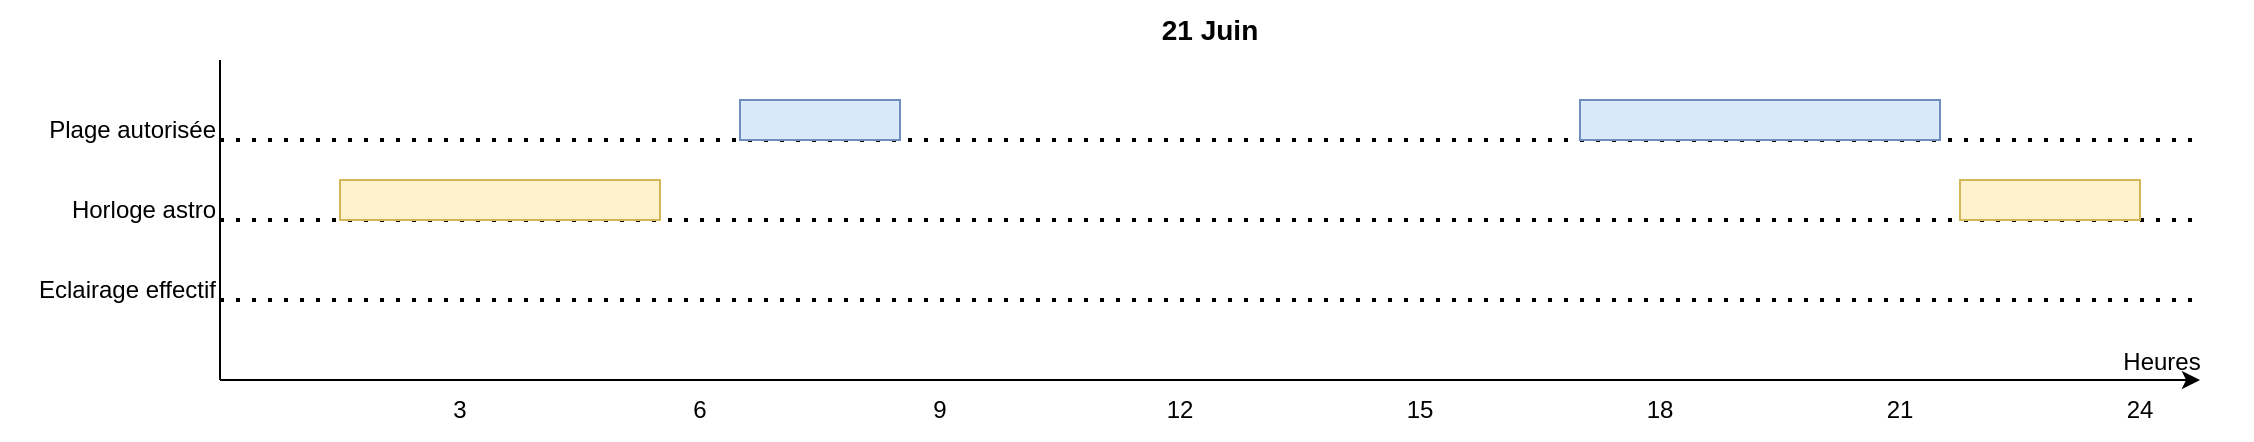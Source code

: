 <mxfile version="25.0.3" pages="4">
  <diagram name="21 jun" id="Yrmjew3v5zaLXQ0DPAPK">
    <mxGraphModel dx="1426" dy="757" grid="1" gridSize="10" guides="1" tooltips="1" connect="1" arrows="1" fold="1" page="1" pageScale="1" pageWidth="1169" pageHeight="827" math="0" shadow="0">
      <root>
        <mxCell id="3xqhF2YdJrPBeyhhvGX_-0" />
        <mxCell id="3xqhF2YdJrPBeyhhvGX_-1" parent="3xqhF2YdJrPBeyhhvGX_-0" />
        <mxCell id="3xqhF2YdJrPBeyhhvGX_-2" value="" style="endArrow=none;html=1;rounded=0;" edge="1" parent="3xqhF2YdJrPBeyhhvGX_-1">
          <mxGeometry width="50" height="50" relative="1" as="geometry">
            <mxPoint x="120" y="280" as="sourcePoint" />
            <mxPoint x="120" y="120" as="targetPoint" />
          </mxGeometry>
        </mxCell>
        <mxCell id="3xqhF2YdJrPBeyhhvGX_-3" value="" style="endArrow=classic;html=1;rounded=0;endFill=1;" edge="1" parent="3xqhF2YdJrPBeyhhvGX_-1">
          <mxGeometry width="50" height="50" relative="1" as="geometry">
            <mxPoint x="120" y="280" as="sourcePoint" />
            <mxPoint x="1110" y="280" as="targetPoint" />
          </mxGeometry>
        </mxCell>
        <mxCell id="3xqhF2YdJrPBeyhhvGX_-4" value="3" style="text;html=1;align=center;verticalAlign=middle;whiteSpace=wrap;rounded=0;" vertex="1" parent="3xqhF2YdJrPBeyhhvGX_-1">
          <mxGeometry x="230" y="280" width="20" height="30" as="geometry" />
        </mxCell>
        <mxCell id="3xqhF2YdJrPBeyhhvGX_-5" value="6" style="text;html=1;align=center;verticalAlign=middle;whiteSpace=wrap;rounded=0;" vertex="1" parent="3xqhF2YdJrPBeyhhvGX_-1">
          <mxGeometry x="350" y="280" width="20" height="30" as="geometry" />
        </mxCell>
        <mxCell id="3xqhF2YdJrPBeyhhvGX_-6" value="9" style="text;html=1;align=center;verticalAlign=middle;whiteSpace=wrap;rounded=0;" vertex="1" parent="3xqhF2YdJrPBeyhhvGX_-1">
          <mxGeometry x="470" y="280" width="20" height="30" as="geometry" />
        </mxCell>
        <mxCell id="3xqhF2YdJrPBeyhhvGX_-7" value="12" style="text;html=1;align=center;verticalAlign=middle;whiteSpace=wrap;rounded=0;" vertex="1" parent="3xqhF2YdJrPBeyhhvGX_-1">
          <mxGeometry x="590" y="280" width="20" height="30" as="geometry" />
        </mxCell>
        <mxCell id="3xqhF2YdJrPBeyhhvGX_-8" value="15" style="text;html=1;align=center;verticalAlign=middle;whiteSpace=wrap;rounded=0;" vertex="1" parent="3xqhF2YdJrPBeyhhvGX_-1">
          <mxGeometry x="710" y="280" width="20" height="30" as="geometry" />
        </mxCell>
        <mxCell id="3xqhF2YdJrPBeyhhvGX_-9" value="18" style="text;html=1;align=center;verticalAlign=middle;whiteSpace=wrap;rounded=0;" vertex="1" parent="3xqhF2YdJrPBeyhhvGX_-1">
          <mxGeometry x="830" y="280" width="20" height="30" as="geometry" />
        </mxCell>
        <mxCell id="3xqhF2YdJrPBeyhhvGX_-10" value="21" style="text;html=1;align=center;verticalAlign=middle;whiteSpace=wrap;rounded=0;" vertex="1" parent="3xqhF2YdJrPBeyhhvGX_-1">
          <mxGeometry x="950" y="280" width="20" height="30" as="geometry" />
        </mxCell>
        <mxCell id="3xqhF2YdJrPBeyhhvGX_-11" value="24" style="text;html=1;align=center;verticalAlign=middle;whiteSpace=wrap;rounded=0;" vertex="1" parent="3xqhF2YdJrPBeyhhvGX_-1">
          <mxGeometry x="1070" y="280" width="20" height="30" as="geometry" />
        </mxCell>
        <mxCell id="3xqhF2YdJrPBeyhhvGX_-12" value="" style="endArrow=none;dashed=1;html=1;dashPattern=1 3;strokeWidth=2;rounded=0;" edge="1" parent="3xqhF2YdJrPBeyhhvGX_-1">
          <mxGeometry width="50" height="50" relative="1" as="geometry">
            <mxPoint x="120" y="160" as="sourcePoint" />
            <mxPoint x="1110" y="160" as="targetPoint" />
          </mxGeometry>
        </mxCell>
        <mxCell id="3xqhF2YdJrPBeyhhvGX_-13" value="" style="endArrow=none;dashed=1;html=1;dashPattern=1 3;strokeWidth=2;rounded=0;" edge="1" parent="3xqhF2YdJrPBeyhhvGX_-1">
          <mxGeometry width="50" height="50" relative="1" as="geometry">
            <mxPoint x="120" y="200" as="sourcePoint" />
            <mxPoint x="1110" y="200" as="targetPoint" />
          </mxGeometry>
        </mxCell>
        <mxCell id="3xqhF2YdJrPBeyhhvGX_-14" value="" style="endArrow=none;dashed=1;html=1;dashPattern=1 3;strokeWidth=2;rounded=0;" edge="1" parent="3xqhF2YdJrPBeyhhvGX_-1">
          <mxGeometry width="50" height="50" relative="1" as="geometry">
            <mxPoint x="120" y="240" as="sourcePoint" />
            <mxPoint x="1110" y="240" as="targetPoint" />
          </mxGeometry>
        </mxCell>
        <mxCell id="3xqhF2YdJrPBeyhhvGX_-15" value="" style="rounded=0;whiteSpace=wrap;html=1;fillColor=#dae8fc;strokeColor=#6c8ebf;" vertex="1" parent="3xqhF2YdJrPBeyhhvGX_-1">
          <mxGeometry x="380" y="140" width="80" height="20" as="geometry" />
        </mxCell>
        <mxCell id="3xqhF2YdJrPBeyhhvGX_-16" value="" style="rounded=0;whiteSpace=wrap;html=1;fillColor=#dae8fc;strokeColor=#6c8ebf;" vertex="1" parent="3xqhF2YdJrPBeyhhvGX_-1">
          <mxGeometry x="800" y="140" width="180" height="20" as="geometry" />
        </mxCell>
        <mxCell id="3xqhF2YdJrPBeyhhvGX_-17" value="" style="rounded=0;whiteSpace=wrap;html=1;fillColor=#fff2cc;strokeColor=#d6b656;" vertex="1" parent="3xqhF2YdJrPBeyhhvGX_-1">
          <mxGeometry x="180" y="180" width="160" height="20" as="geometry" />
        </mxCell>
        <mxCell id="3xqhF2YdJrPBeyhhvGX_-18" value="" style="rounded=0;whiteSpace=wrap;html=1;fillColor=#fff2cc;strokeColor=#d6b656;" vertex="1" parent="3xqhF2YdJrPBeyhhvGX_-1">
          <mxGeometry x="990" y="180" width="90" height="20" as="geometry" />
        </mxCell>
        <mxCell id="3xqhF2YdJrPBeyhhvGX_-21" value="Plage autorisée" style="text;html=1;align=right;verticalAlign=middle;whiteSpace=wrap;rounded=0;" vertex="1" parent="3xqhF2YdJrPBeyhhvGX_-1">
          <mxGeometry x="30" y="140" width="90" height="30" as="geometry" />
        </mxCell>
        <mxCell id="3xqhF2YdJrPBeyhhvGX_-22" value="Heures" style="text;html=1;align=center;verticalAlign=middle;whiteSpace=wrap;rounded=0;" vertex="1" parent="3xqhF2YdJrPBeyhhvGX_-1">
          <mxGeometry x="1046" y="256" width="90" height="30" as="geometry" />
        </mxCell>
        <mxCell id="3xqhF2YdJrPBeyhhvGX_-23" value="Horloge astro" style="text;html=1;align=right;verticalAlign=middle;whiteSpace=wrap;rounded=0;" vertex="1" parent="3xqhF2YdJrPBeyhhvGX_-1">
          <mxGeometry x="30" y="180" width="90" height="30" as="geometry" />
        </mxCell>
        <mxCell id="3xqhF2YdJrPBeyhhvGX_-24" value="Eclairage effectif" style="text;html=1;align=right;verticalAlign=middle;whiteSpace=wrap;rounded=0;" vertex="1" parent="3xqhF2YdJrPBeyhhvGX_-1">
          <mxGeometry x="10" y="220" width="110" height="30" as="geometry" />
        </mxCell>
        <mxCell id="3xqhF2YdJrPBeyhhvGX_-29" value="21 Juin" style="text;html=1;align=center;verticalAlign=middle;whiteSpace=wrap;rounded=0;fontStyle=1;fontSize=14;" vertex="1" parent="3xqhF2YdJrPBeyhhvGX_-1">
          <mxGeometry x="120" y="90" width="990" height="30" as="geometry" />
        </mxCell>
      </root>
    </mxGraphModel>
  </diagram>
  <diagram name="21-sept" id="1e-KpW_djO2zxqXXAAbK">
    <mxGraphModel dx="1426" dy="757" grid="1" gridSize="10" guides="1" tooltips="1" connect="1" arrows="1" fold="1" page="1" pageScale="1" pageWidth="1169" pageHeight="827" math="0" shadow="0">
      <root>
        <mxCell id="TMDHw2rMWQjGt9Khwdie-0" />
        <mxCell id="TMDHw2rMWQjGt9Khwdie-1" parent="TMDHw2rMWQjGt9Khwdie-0" />
        <mxCell id="TMDHw2rMWQjGt9Khwdie-2" value="" style="endArrow=none;html=1;rounded=0;" edge="1" parent="TMDHw2rMWQjGt9Khwdie-1">
          <mxGeometry width="50" height="50" relative="1" as="geometry">
            <mxPoint x="120" y="280" as="sourcePoint" />
            <mxPoint x="120" y="120" as="targetPoint" />
          </mxGeometry>
        </mxCell>
        <mxCell id="TMDHw2rMWQjGt9Khwdie-3" value="" style="endArrow=classic;html=1;rounded=0;endFill=1;" edge="1" parent="TMDHw2rMWQjGt9Khwdie-1">
          <mxGeometry width="50" height="50" relative="1" as="geometry">
            <mxPoint x="120" y="280" as="sourcePoint" />
            <mxPoint x="1110" y="280" as="targetPoint" />
          </mxGeometry>
        </mxCell>
        <mxCell id="TMDHw2rMWQjGt9Khwdie-4" value="3" style="text;html=1;align=center;verticalAlign=middle;whiteSpace=wrap;rounded=0;" vertex="1" parent="TMDHw2rMWQjGt9Khwdie-1">
          <mxGeometry x="230" y="280" width="20" height="30" as="geometry" />
        </mxCell>
        <mxCell id="TMDHw2rMWQjGt9Khwdie-5" value="6" style="text;html=1;align=center;verticalAlign=middle;whiteSpace=wrap;rounded=0;" vertex="1" parent="TMDHw2rMWQjGt9Khwdie-1">
          <mxGeometry x="350" y="280" width="20" height="30" as="geometry" />
        </mxCell>
        <mxCell id="TMDHw2rMWQjGt9Khwdie-6" value="9" style="text;html=1;align=center;verticalAlign=middle;whiteSpace=wrap;rounded=0;" vertex="1" parent="TMDHw2rMWQjGt9Khwdie-1">
          <mxGeometry x="470" y="280" width="20" height="30" as="geometry" />
        </mxCell>
        <mxCell id="TMDHw2rMWQjGt9Khwdie-7" value="12" style="text;html=1;align=center;verticalAlign=middle;whiteSpace=wrap;rounded=0;" vertex="1" parent="TMDHw2rMWQjGt9Khwdie-1">
          <mxGeometry x="590" y="280" width="20" height="30" as="geometry" />
        </mxCell>
        <mxCell id="TMDHw2rMWQjGt9Khwdie-8" value="15" style="text;html=1;align=center;verticalAlign=middle;whiteSpace=wrap;rounded=0;" vertex="1" parent="TMDHw2rMWQjGt9Khwdie-1">
          <mxGeometry x="710" y="280" width="20" height="30" as="geometry" />
        </mxCell>
        <mxCell id="TMDHw2rMWQjGt9Khwdie-9" value="18" style="text;html=1;align=center;verticalAlign=middle;whiteSpace=wrap;rounded=0;" vertex="1" parent="TMDHw2rMWQjGt9Khwdie-1">
          <mxGeometry x="830" y="280" width="20" height="30" as="geometry" />
        </mxCell>
        <mxCell id="TMDHw2rMWQjGt9Khwdie-10" value="21" style="text;html=1;align=center;verticalAlign=middle;whiteSpace=wrap;rounded=0;" vertex="1" parent="TMDHw2rMWQjGt9Khwdie-1">
          <mxGeometry x="950" y="280" width="20" height="30" as="geometry" />
        </mxCell>
        <mxCell id="TMDHw2rMWQjGt9Khwdie-11" value="24" style="text;html=1;align=center;verticalAlign=middle;whiteSpace=wrap;rounded=0;" vertex="1" parent="TMDHw2rMWQjGt9Khwdie-1">
          <mxGeometry x="1070" y="280" width="20" height="30" as="geometry" />
        </mxCell>
        <mxCell id="TMDHw2rMWQjGt9Khwdie-12" value="" style="endArrow=none;dashed=1;html=1;dashPattern=1 3;strokeWidth=2;rounded=0;" edge="1" parent="TMDHw2rMWQjGt9Khwdie-1">
          <mxGeometry width="50" height="50" relative="1" as="geometry">
            <mxPoint x="120" y="160" as="sourcePoint" />
            <mxPoint x="1110" y="160" as="targetPoint" />
          </mxGeometry>
        </mxCell>
        <mxCell id="TMDHw2rMWQjGt9Khwdie-13" value="" style="endArrow=none;dashed=1;html=1;dashPattern=1 3;strokeWidth=2;rounded=0;" edge="1" parent="TMDHw2rMWQjGt9Khwdie-1">
          <mxGeometry width="50" height="50" relative="1" as="geometry">
            <mxPoint x="120" y="200" as="sourcePoint" />
            <mxPoint x="1110" y="200" as="targetPoint" />
          </mxGeometry>
        </mxCell>
        <mxCell id="TMDHw2rMWQjGt9Khwdie-14" value="" style="endArrow=none;dashed=1;html=1;dashPattern=1 3;strokeWidth=2;rounded=0;" edge="1" parent="TMDHw2rMWQjGt9Khwdie-1">
          <mxGeometry width="50" height="50" relative="1" as="geometry">
            <mxPoint x="120" y="240" as="sourcePoint" />
            <mxPoint x="1110" y="240" as="targetPoint" />
          </mxGeometry>
        </mxCell>
        <mxCell id="TMDHw2rMWQjGt9Khwdie-15" value="" style="rounded=0;whiteSpace=wrap;html=1;fillColor=#dae8fc;strokeColor=#6c8ebf;" vertex="1" parent="TMDHw2rMWQjGt9Khwdie-1">
          <mxGeometry x="380" y="140" width="80" height="20" as="geometry" />
        </mxCell>
        <mxCell id="TMDHw2rMWQjGt9Khwdie-16" value="" style="rounded=0;whiteSpace=wrap;html=1;fillColor=#dae8fc;strokeColor=#6c8ebf;" vertex="1" parent="TMDHw2rMWQjGt9Khwdie-1">
          <mxGeometry x="800" y="140" width="180" height="20" as="geometry" />
        </mxCell>
        <mxCell id="TMDHw2rMWQjGt9Khwdie-17" value="" style="rounded=0;whiteSpace=wrap;html=1;fillColor=#fff2cc;strokeColor=#d6b656;" vertex="1" parent="TMDHw2rMWQjGt9Khwdie-1">
          <mxGeometry x="250" y="180" width="160" height="20" as="geometry" />
        </mxCell>
        <mxCell id="TMDHw2rMWQjGt9Khwdie-18" value="" style="rounded=0;whiteSpace=wrap;html=1;fillColor=#fff2cc;strokeColor=#d6b656;" vertex="1" parent="TMDHw2rMWQjGt9Khwdie-1">
          <mxGeometry x="910" y="180" width="170" height="20" as="geometry" />
        </mxCell>
        <mxCell id="TMDHw2rMWQjGt9Khwdie-19" value="" style="rounded=0;whiteSpace=wrap;html=1;fillColor=#d5e8d4;strokeColor=#82b366;" vertex="1" parent="TMDHw2rMWQjGt9Khwdie-1">
          <mxGeometry x="380" y="220" width="30" height="20" as="geometry" />
        </mxCell>
        <mxCell id="TMDHw2rMWQjGt9Khwdie-20" value="" style="rounded=0;whiteSpace=wrap;html=1;fillColor=#d5e8d4;strokeColor=#82b366;" vertex="1" parent="TMDHw2rMWQjGt9Khwdie-1">
          <mxGeometry x="910" y="220" width="70" height="20" as="geometry" />
        </mxCell>
        <mxCell id="TMDHw2rMWQjGt9Khwdie-21" value="Plage autorisée" style="text;html=1;align=right;verticalAlign=middle;whiteSpace=wrap;rounded=0;" vertex="1" parent="TMDHw2rMWQjGt9Khwdie-1">
          <mxGeometry x="30" y="140" width="90" height="30" as="geometry" />
        </mxCell>
        <mxCell id="TMDHw2rMWQjGt9Khwdie-22" value="Heures" style="text;html=1;align=center;verticalAlign=middle;whiteSpace=wrap;rounded=0;" vertex="1" parent="TMDHw2rMWQjGt9Khwdie-1">
          <mxGeometry x="1046" y="256" width="90" height="30" as="geometry" />
        </mxCell>
        <mxCell id="TMDHw2rMWQjGt9Khwdie-23" value="Horloge astro" style="text;html=1;align=right;verticalAlign=middle;whiteSpace=wrap;rounded=0;" vertex="1" parent="TMDHw2rMWQjGt9Khwdie-1">
          <mxGeometry x="30" y="180" width="90" height="30" as="geometry" />
        </mxCell>
        <mxCell id="TMDHw2rMWQjGt9Khwdie-24" value="Eclairage effectif" style="text;html=1;align=right;verticalAlign=middle;whiteSpace=wrap;rounded=0;" vertex="1" parent="TMDHw2rMWQjGt9Khwdie-1">
          <mxGeometry x="10" y="220" width="110" height="30" as="geometry" />
        </mxCell>
        <mxCell id="TMDHw2rMWQjGt9Khwdie-25" value="" style="endArrow=none;dashed=1;html=1;dashPattern=1 3;strokeWidth=2;rounded=0;" edge="1" parent="TMDHw2rMWQjGt9Khwdie-1">
          <mxGeometry width="50" height="50" relative="1" as="geometry">
            <mxPoint x="380" y="240" as="sourcePoint" />
            <mxPoint x="380" y="160" as="targetPoint" />
          </mxGeometry>
        </mxCell>
        <mxCell id="TMDHw2rMWQjGt9Khwdie-26" value="" style="endArrow=none;dashed=1;html=1;dashPattern=1 3;strokeWidth=2;rounded=0;" edge="1" parent="TMDHw2rMWQjGt9Khwdie-1">
          <mxGeometry width="50" height="50" relative="1" as="geometry">
            <mxPoint x="410" y="240" as="sourcePoint" />
            <mxPoint x="410" y="160" as="targetPoint" />
          </mxGeometry>
        </mxCell>
        <mxCell id="TMDHw2rMWQjGt9Khwdie-27" value="" style="endArrow=none;dashed=1;html=1;dashPattern=1 3;strokeWidth=2;rounded=0;" edge="1" parent="TMDHw2rMWQjGt9Khwdie-1">
          <mxGeometry width="50" height="50" relative="1" as="geometry">
            <mxPoint x="909" y="238.5" as="sourcePoint" />
            <mxPoint x="910" y="160" as="targetPoint" />
          </mxGeometry>
        </mxCell>
        <mxCell id="TMDHw2rMWQjGt9Khwdie-28" value="" style="endArrow=none;dashed=1;html=1;dashPattern=1 3;strokeWidth=2;rounded=0;" edge="1" parent="TMDHw2rMWQjGt9Khwdie-1">
          <mxGeometry width="50" height="50" relative="1" as="geometry">
            <mxPoint x="979" y="238.5" as="sourcePoint" />
            <mxPoint x="980" y="160" as="targetPoint" />
          </mxGeometry>
        </mxCell>
        <mxCell id="TMDHw2rMWQjGt9Khwdie-29" value="21 Septembre" style="text;html=1;align=center;verticalAlign=middle;whiteSpace=wrap;rounded=0;fontStyle=1;fontSize=14;" vertex="1" parent="TMDHw2rMWQjGt9Khwdie-1">
          <mxGeometry x="120" y="90" width="990" height="30" as="geometry" />
        </mxCell>
      </root>
    </mxGraphModel>
  </diagram>
  <diagram name="21-dec" id="1A5gc6bmoNTetZlwNplA">
    <mxGraphModel dx="1426" dy="757" grid="1" gridSize="10" guides="1" tooltips="1" connect="1" arrows="1" fold="1" page="1" pageScale="1" pageWidth="1169" pageHeight="827" math="0" shadow="0">
      <root>
        <mxCell id="0" />
        <mxCell id="1" parent="0" />
        <mxCell id="yHEGoj0oW-484SzzkgxT-1" value="" style="endArrow=none;html=1;rounded=0;" edge="1" parent="1">
          <mxGeometry width="50" height="50" relative="1" as="geometry">
            <mxPoint x="120" y="280" as="sourcePoint" />
            <mxPoint x="120" y="120" as="targetPoint" />
          </mxGeometry>
        </mxCell>
        <mxCell id="yHEGoj0oW-484SzzkgxT-2" value="" style="endArrow=classic;html=1;rounded=0;endFill=1;" edge="1" parent="1">
          <mxGeometry width="50" height="50" relative="1" as="geometry">
            <mxPoint x="120" y="280" as="sourcePoint" />
            <mxPoint x="1110" y="280" as="targetPoint" />
          </mxGeometry>
        </mxCell>
        <mxCell id="yHEGoj0oW-484SzzkgxT-3" value="3" style="text;html=1;align=center;verticalAlign=middle;whiteSpace=wrap;rounded=0;" vertex="1" parent="1">
          <mxGeometry x="230" y="280" width="20" height="30" as="geometry" />
        </mxCell>
        <mxCell id="yHEGoj0oW-484SzzkgxT-4" value="6" style="text;html=1;align=center;verticalAlign=middle;whiteSpace=wrap;rounded=0;" vertex="1" parent="1">
          <mxGeometry x="350" y="280" width="20" height="30" as="geometry" />
        </mxCell>
        <mxCell id="yHEGoj0oW-484SzzkgxT-5" value="9" style="text;html=1;align=center;verticalAlign=middle;whiteSpace=wrap;rounded=0;" vertex="1" parent="1">
          <mxGeometry x="470" y="280" width="20" height="30" as="geometry" />
        </mxCell>
        <mxCell id="yHEGoj0oW-484SzzkgxT-6" value="12" style="text;html=1;align=center;verticalAlign=middle;whiteSpace=wrap;rounded=0;" vertex="1" parent="1">
          <mxGeometry x="590" y="280" width="20" height="30" as="geometry" />
        </mxCell>
        <mxCell id="yHEGoj0oW-484SzzkgxT-7" value="15" style="text;html=1;align=center;verticalAlign=middle;whiteSpace=wrap;rounded=0;" vertex="1" parent="1">
          <mxGeometry x="710" y="280" width="20" height="30" as="geometry" />
        </mxCell>
        <mxCell id="yHEGoj0oW-484SzzkgxT-8" value="18" style="text;html=1;align=center;verticalAlign=middle;whiteSpace=wrap;rounded=0;" vertex="1" parent="1">
          <mxGeometry x="830" y="280" width="20" height="30" as="geometry" />
        </mxCell>
        <mxCell id="yHEGoj0oW-484SzzkgxT-9" value="21" style="text;html=1;align=center;verticalAlign=middle;whiteSpace=wrap;rounded=0;" vertex="1" parent="1">
          <mxGeometry x="950" y="280" width="20" height="30" as="geometry" />
        </mxCell>
        <mxCell id="yHEGoj0oW-484SzzkgxT-10" value="24" style="text;html=1;align=center;verticalAlign=middle;whiteSpace=wrap;rounded=0;" vertex="1" parent="1">
          <mxGeometry x="1070" y="280" width="20" height="30" as="geometry" />
        </mxCell>
        <mxCell id="yHEGoj0oW-484SzzkgxT-11" value="" style="endArrow=none;dashed=1;html=1;dashPattern=1 3;strokeWidth=2;rounded=0;" edge="1" parent="1">
          <mxGeometry width="50" height="50" relative="1" as="geometry">
            <mxPoint x="120" y="160" as="sourcePoint" />
            <mxPoint x="1110" y="160" as="targetPoint" />
          </mxGeometry>
        </mxCell>
        <mxCell id="yHEGoj0oW-484SzzkgxT-12" value="" style="endArrow=none;dashed=1;html=1;dashPattern=1 3;strokeWidth=2;rounded=0;" edge="1" parent="1">
          <mxGeometry width="50" height="50" relative="1" as="geometry">
            <mxPoint x="120" y="200" as="sourcePoint" />
            <mxPoint x="1110" y="200" as="targetPoint" />
          </mxGeometry>
        </mxCell>
        <mxCell id="yHEGoj0oW-484SzzkgxT-13" value="" style="endArrow=none;dashed=1;html=1;dashPattern=1 3;strokeWidth=2;rounded=0;" edge="1" parent="1">
          <mxGeometry width="50" height="50" relative="1" as="geometry">
            <mxPoint x="120" y="240" as="sourcePoint" />
            <mxPoint x="1110" y="240" as="targetPoint" />
          </mxGeometry>
        </mxCell>
        <mxCell id="yHEGoj0oW-484SzzkgxT-14" value="" style="rounded=0;whiteSpace=wrap;html=1;fillColor=#dae8fc;strokeColor=#6c8ebf;" vertex="1" parent="1">
          <mxGeometry x="380" y="140" width="80" height="20" as="geometry" />
        </mxCell>
        <mxCell id="yHEGoj0oW-484SzzkgxT-15" value="" style="rounded=0;whiteSpace=wrap;html=1;fillColor=#dae8fc;strokeColor=#6c8ebf;" vertex="1" parent="1">
          <mxGeometry x="800" y="140" width="180" height="20" as="geometry" />
        </mxCell>
        <mxCell id="yHEGoj0oW-484SzzkgxT-16" value="" style="rounded=0;whiteSpace=wrap;html=1;fillColor=#fff2cc;strokeColor=#d6b656;" vertex="1" parent="1">
          <mxGeometry x="280" y="180" width="160" height="20" as="geometry" />
        </mxCell>
        <mxCell id="yHEGoj0oW-484SzzkgxT-17" value="" style="rounded=0;whiteSpace=wrap;html=1;fillColor=#fff2cc;strokeColor=#d6b656;" vertex="1" parent="1">
          <mxGeometry x="820" y="180" width="260" height="20" as="geometry" />
        </mxCell>
        <mxCell id="yHEGoj0oW-484SzzkgxT-18" value="" style="rounded=0;whiteSpace=wrap;html=1;fillColor=#d5e8d4;strokeColor=#82b366;" vertex="1" parent="1">
          <mxGeometry x="380" y="220" width="60" height="20" as="geometry" />
        </mxCell>
        <mxCell id="yHEGoj0oW-484SzzkgxT-20" value="" style="rounded=0;whiteSpace=wrap;html=1;fillColor=#d5e8d4;strokeColor=#82b366;" vertex="1" parent="1">
          <mxGeometry x="820" y="220" width="160" height="20" as="geometry" />
        </mxCell>
        <mxCell id="yHEGoj0oW-484SzzkgxT-21" value="Plage autorisée" style="text;html=1;align=right;verticalAlign=middle;whiteSpace=wrap;rounded=0;" vertex="1" parent="1">
          <mxGeometry x="30" y="140" width="90" height="30" as="geometry" />
        </mxCell>
        <mxCell id="yHEGoj0oW-484SzzkgxT-22" value="Heures" style="text;html=1;align=center;verticalAlign=middle;whiteSpace=wrap;rounded=0;" vertex="1" parent="1">
          <mxGeometry x="1046" y="256" width="90" height="30" as="geometry" />
        </mxCell>
        <mxCell id="yHEGoj0oW-484SzzkgxT-23" value="Horloge astro" style="text;html=1;align=right;verticalAlign=middle;whiteSpace=wrap;rounded=0;" vertex="1" parent="1">
          <mxGeometry x="30" y="180" width="90" height="30" as="geometry" />
        </mxCell>
        <mxCell id="yHEGoj0oW-484SzzkgxT-24" value="Eclairage effectif" style="text;html=1;align=right;verticalAlign=middle;whiteSpace=wrap;rounded=0;" vertex="1" parent="1">
          <mxGeometry x="10" y="220" width="110" height="30" as="geometry" />
        </mxCell>
        <mxCell id="yHEGoj0oW-484SzzkgxT-25" value="" style="endArrow=none;dashed=1;html=1;dashPattern=1 3;strokeWidth=2;rounded=0;" edge="1" parent="1">
          <mxGeometry width="50" height="50" relative="1" as="geometry">
            <mxPoint x="380" y="240" as="sourcePoint" />
            <mxPoint x="380" y="160" as="targetPoint" />
          </mxGeometry>
        </mxCell>
        <mxCell id="yHEGoj0oW-484SzzkgxT-26" value="" style="endArrow=none;dashed=1;html=1;dashPattern=1 3;strokeWidth=2;rounded=0;" edge="1" parent="1">
          <mxGeometry width="50" height="50" relative="1" as="geometry">
            <mxPoint x="440" y="246" as="sourcePoint" />
            <mxPoint x="440" y="159" as="targetPoint" />
          </mxGeometry>
        </mxCell>
        <mxCell id="yHEGoj0oW-484SzzkgxT-27" value="" style="endArrow=none;dashed=1;html=1;dashPattern=1 3;strokeWidth=2;rounded=0;" edge="1" parent="1">
          <mxGeometry width="50" height="50" relative="1" as="geometry">
            <mxPoint x="819" y="238.5" as="sourcePoint" />
            <mxPoint x="820" y="160" as="targetPoint" />
          </mxGeometry>
        </mxCell>
        <mxCell id="yHEGoj0oW-484SzzkgxT-28" value="" style="endArrow=none;dashed=1;html=1;dashPattern=1 3;strokeWidth=2;rounded=0;" edge="1" parent="1">
          <mxGeometry width="50" height="50" relative="1" as="geometry">
            <mxPoint x="979" y="238.5" as="sourcePoint" />
            <mxPoint x="980" y="160" as="targetPoint" />
          </mxGeometry>
        </mxCell>
        <mxCell id="yHEGoj0oW-484SzzkgxT-29" value="21 Décembre" style="text;html=1;align=center;verticalAlign=middle;whiteSpace=wrap;rounded=0;fontStyle=1;fontSize=14;" vertex="1" parent="1">
          <mxGeometry x="120" y="90" width="990" height="30" as="geometry" />
        </mxCell>
      </root>
    </mxGraphModel>
  </diagram>
  <diagram id="7QiYd71L87rX2gWvoztr" name="cablage">
    <mxGraphModel dx="1188" dy="631" grid="1" gridSize="10" guides="1" tooltips="1" connect="1" arrows="1" fold="1" page="1" pageScale="1" pageWidth="1169" pageHeight="827" math="0" shadow="0">
      <root>
        <mxCell id="0" />
        <mxCell id="1" parent="0" />
        <mxCell id="Iy6GydhXbqaswmvgHvnD-1" value="" style="html=1;shape=mxgraph.electrical.electro-mechanical.pushbutton;aspect=fixed;elSwitchState=off;" vertex="1" parent="1">
          <mxGeometry x="360" y="185" width="75" height="20" as="geometry" />
        </mxCell>
        <mxCell id="Iy6GydhXbqaswmvgHvnD-2" value="" style="html=1;shape=mxgraph.electrical.electro-mechanical.pushbutton;aspect=fixed;elSwitchState=off;" vertex="1" parent="1">
          <mxGeometry x="360" y="264" width="75" height="20" as="geometry" />
        </mxCell>
        <mxCell id="Iy6GydhXbqaswmvgHvnD-3" value="" style="shape=image;imageAspect=0;aspect=fixed;verticalLabelPosition=bottom;verticalAlign=top;image=https://media.crouzet.com/catalog/_photos_low-resolution/png/AU_LC_MS_SLIM_88983903_LQ.png;imageBorder=default;" vertex="1" parent="1">
          <mxGeometry x="480" y="320" width="210" height="210" as="geometry" />
        </mxCell>
        <mxCell id="Iy6GydhXbqaswmvgHvnD-4" value="" style="endArrow=none;html=1;rounded=0;strokeWidth=3;fillColor=#e51400;strokeColor=#B20000;" edge="1" parent="1">
          <mxGeometry width="50" height="50" relative="1" as="geometry">
            <mxPoint x="240" y="120" as="sourcePoint" />
            <mxPoint x="640" y="120" as="targetPoint" />
          </mxGeometry>
        </mxCell>
        <mxCell id="Iy6GydhXbqaswmvgHvnD-5" value="" style="endArrow=none;html=1;rounded=0;strokeWidth=3;fillColor=#0050ef;strokeColor=#001DBC;" edge="1" parent="1">
          <mxGeometry width="50" height="50" relative="1" as="geometry">
            <mxPoint x="240" y="100" as="sourcePoint" />
            <mxPoint x="670" y="100" as="targetPoint" />
          </mxGeometry>
        </mxCell>
        <mxCell id="Iy6GydhXbqaswmvgHvnD-6" value="" style="pointerEvents=1;verticalLabelPosition=bottom;shadow=0;dashed=0;align=center;html=1;verticalAlign=top;shape=mxgraph.electrical.electro-mechanical.relay;rotation=-90;" vertex="1" parent="1">
          <mxGeometry x="435" y="610" width="100" height="50" as="geometry" />
        </mxCell>
        <mxCell id="Iy6GydhXbqaswmvgHvnD-7" value="" style="pointerEvents=1;verticalLabelPosition=bottom;shadow=0;dashed=0;align=center;html=1;verticalAlign=top;shape=mxgraph.electrical.electro-mechanical.relay;rotation=-90;" vertex="1" parent="1">
          <mxGeometry x="500" y="610" width="100" height="50" as="geometry" />
        </mxCell>
        <mxCell id="Iy6GydhXbqaswmvgHvnD-8" value="" style="pointerEvents=1;verticalLabelPosition=bottom;shadow=0;dashed=0;align=center;html=1;verticalAlign=top;shape=mxgraph.electrical.electro-mechanical.relay;rotation=-90;" vertex="1" parent="1">
          <mxGeometry x="565" y="610" width="100" height="50" as="geometry" />
        </mxCell>
        <mxCell id="Iy6GydhXbqaswmvgHvnD-9" value="" style="pointerEvents=1;verticalLabelPosition=bottom;shadow=0;dashed=0;align=center;html=1;verticalAlign=top;shape=mxgraph.electrical.electro-mechanical.relay;rotation=-90;" vertex="1" parent="1">
          <mxGeometry x="630" y="610" width="100" height="50" as="geometry" />
        </mxCell>
        <mxCell id="Iy6GydhXbqaswmvgHvnD-10" value="I1" style="text;html=1;align=center;verticalAlign=middle;whiteSpace=wrap;rounded=0;" vertex="1" parent="1">
          <mxGeometry x="490" y="320" width="20" height="30" as="geometry" />
        </mxCell>
        <mxCell id="Iy6GydhXbqaswmvgHvnD-12" value="I2" style="text;html=1;align=center;verticalAlign=middle;whiteSpace=wrap;rounded=0;" vertex="1" parent="1">
          <mxGeometry x="520" y="320" width="20" height="30" as="geometry" />
        </mxCell>
        <mxCell id="Iy6GydhXbqaswmvgHvnD-13" value="L/+" style="text;html=1;align=center;verticalAlign=middle;whiteSpace=wrap;rounded=0;" vertex="1" parent="1">
          <mxGeometry x="630" y="320" width="20" height="30" as="geometry" />
        </mxCell>
        <mxCell id="Iy6GydhXbqaswmvgHvnD-14" value="N/-" style="text;html=1;align=center;verticalAlign=middle;whiteSpace=wrap;rounded=0;" vertex="1" parent="1">
          <mxGeometry x="660" y="320" width="20" height="30" as="geometry" />
        </mxCell>
        <mxCell id="Iy6GydhXbqaswmvgHvnD-15" value="" style="endArrow=none;html=1;rounded=0;strokeWidth=3;entryX=0.5;entryY=0;entryDx=0;entryDy=0;fillColor=#e51400;strokeColor=#B20000;" edge="1" parent="1" target="Iy6GydhXbqaswmvgHvnD-13">
          <mxGeometry width="50" height="50" relative="1" as="geometry">
            <mxPoint x="639.5" y="120" as="sourcePoint" />
            <mxPoint x="639.5" y="230.5" as="targetPoint" />
          </mxGeometry>
        </mxCell>
        <mxCell id="Iy6GydhXbqaswmvgHvnD-16" value="" style="endArrow=none;html=1;rounded=0;strokeWidth=3;fillColor=#0050ef;strokeColor=#001DBC;entryX=0.5;entryY=0;entryDx=0;entryDy=0;" edge="1" parent="1" target="Iy6GydhXbqaswmvgHvnD-14">
          <mxGeometry width="50" height="50" relative="1" as="geometry">
            <mxPoint x="670" y="100" as="sourcePoint" />
            <mxPoint x="1080" y="100" as="targetPoint" />
          </mxGeometry>
        </mxCell>
        <mxCell id="Iy6GydhXbqaswmvgHvnD-17" value="" style="endArrow=none;html=1;rounded=0;strokeWidth=3;fillColor=#e51400;strokeColor=#B20000;" edge="1" parent="1">
          <mxGeometry width="50" height="50" relative="1" as="geometry">
            <mxPoint x="359" y="120" as="sourcePoint" />
            <mxPoint x="360" y="280" as="targetPoint" />
          </mxGeometry>
        </mxCell>
        <mxCell id="Iy6GydhXbqaswmvgHvnD-18" value="" style="endArrow=none;html=1;rounded=0;strokeWidth=3;fillColor=#e51400;strokeColor=#B20000;" edge="1" parent="1">
          <mxGeometry width="50" height="50" relative="1" as="geometry">
            <mxPoint x="500" y="280" as="sourcePoint" />
            <mxPoint x="500.5" y="320" as="targetPoint" />
          </mxGeometry>
        </mxCell>
        <mxCell id="Iy6GydhXbqaswmvgHvnD-19" value="" style="endArrow=none;html=1;rounded=0;strokeWidth=3;fillColor=#e51400;strokeColor=#B20000;" edge="1" parent="1">
          <mxGeometry width="50" height="50" relative="1" as="geometry">
            <mxPoint x="529" y="200" as="sourcePoint" />
            <mxPoint x="528.5" y="320" as="targetPoint" />
          </mxGeometry>
        </mxCell>
        <mxCell id="Iy6GydhXbqaswmvgHvnD-20" value="" style="endArrow=none;html=1;rounded=0;strokeWidth=3;fillColor=#e51400;strokeColor=#B20000;exitX=1;exitY=0.8;exitDx=0;exitDy=0;" edge="1" parent="1" source="Iy6GydhXbqaswmvgHvnD-1">
          <mxGeometry width="50" height="50" relative="1" as="geometry">
            <mxPoint x="539" y="215" as="sourcePoint" />
            <mxPoint x="530" y="201" as="targetPoint" />
          </mxGeometry>
        </mxCell>
        <mxCell id="Iy6GydhXbqaswmvgHvnD-21" value="" style="endArrow=none;html=1;rounded=0;strokeWidth=3;fillColor=#e51400;strokeColor=#B20000;exitX=1;exitY=0.8;exitDx=0;exitDy=0;" edge="1" parent="1">
          <mxGeometry width="50" height="50" relative="1" as="geometry">
            <mxPoint x="435" y="279.5" as="sourcePoint" />
            <mxPoint x="500" y="280" as="targetPoint" />
          </mxGeometry>
        </mxCell>
        <mxCell id="Iy6GydhXbqaswmvgHvnD-22" value="Horloge ON / OFF *" style="text;html=1;align=center;verticalAlign=middle;whiteSpace=wrap;rounded=0;" vertex="1" parent="1">
          <mxGeometry x="360" y="155" width="82" height="30" as="geometry" />
        </mxCell>
        <mxCell id="Iy6GydhXbqaswmvgHvnD-23" value="Commande manuelle *" style="text;html=1;align=center;verticalAlign=middle;whiteSpace=wrap;rounded=0;" vertex="1" parent="1">
          <mxGeometry x="368" y="230" width="60" height="30" as="geometry" />
        </mxCell>
        <mxCell id="Iy6GydhXbqaswmvgHvnD-24" value="L/+" style="text;html=1;align=center;verticalAlign=middle;whiteSpace=wrap;rounded=0;" vertex="1" parent="1">
          <mxGeometry x="240" y="120" width="20" height="30" as="geometry" />
        </mxCell>
        <mxCell id="Iy6GydhXbqaswmvgHvnD-25" value="N/-" style="text;html=1;align=center;verticalAlign=middle;whiteSpace=wrap;rounded=0;" vertex="1" parent="1">
          <mxGeometry x="240" y="70" width="20" height="30" as="geometry" />
        </mxCell>
        <mxCell id="Iy6GydhXbqaswmvgHvnD-26" value="O1" style="text;html=1;align=center;verticalAlign=middle;whiteSpace=wrap;rounded=0;" vertex="1" parent="1">
          <mxGeometry x="490" y="500" width="20" height="30" as="geometry" />
        </mxCell>
        <mxCell id="Iy6GydhXbqaswmvgHvnD-27" value="O2" style="text;html=1;align=center;verticalAlign=middle;whiteSpace=wrap;rounded=0;" vertex="1" parent="1">
          <mxGeometry x="535" y="500" width="20" height="30" as="geometry" />
        </mxCell>
        <mxCell id="Iy6GydhXbqaswmvgHvnD-28" value="O3" style="text;html=1;align=center;verticalAlign=middle;whiteSpace=wrap;rounded=0;" vertex="1" parent="1">
          <mxGeometry x="600" y="500" width="20" height="30" as="geometry" />
        </mxCell>
        <mxCell id="Iy6GydhXbqaswmvgHvnD-29" value="O4" style="text;html=1;align=center;verticalAlign=middle;whiteSpace=wrap;rounded=0;" vertex="1" parent="1">
          <mxGeometry x="650" y="500" width="20" height="30" as="geometry" />
        </mxCell>
        <mxCell id="Iy6GydhXbqaswmvgHvnD-30" style="edgeStyle=orthogonalEdgeStyle;rounded=0;orthogonalLoop=1;jettySize=auto;html=1;exitX=0.5;exitY=1;exitDx=0;exitDy=0;entryX=0.985;entryY=0.49;entryDx=0;entryDy=0;entryPerimeter=0;fillColor=#e51400;strokeColor=#B20000;strokeWidth=2;endArrow=none;endFill=0;" edge="1" parent="1" source="Iy6GydhXbqaswmvgHvnD-26" target="Iy6GydhXbqaswmvgHvnD-6">
          <mxGeometry relative="1" as="geometry" />
        </mxCell>
        <mxCell id="Iy6GydhXbqaswmvgHvnD-31" style="edgeStyle=orthogonalEdgeStyle;rounded=0;orthogonalLoop=1;jettySize=auto;html=1;exitX=0.5;exitY=1;exitDx=0;exitDy=0;entryX=0.977;entryY=0.507;entryDx=0;entryDy=0;entryPerimeter=0;fillColor=#e51400;strokeColor=#B20000;strokeWidth=2;endArrow=none;endFill=0;" edge="1" parent="1" source="Iy6GydhXbqaswmvgHvnD-27" target="Iy6GydhXbqaswmvgHvnD-7">
          <mxGeometry relative="1" as="geometry" />
        </mxCell>
        <mxCell id="Iy6GydhXbqaswmvgHvnD-32" style="edgeStyle=orthogonalEdgeStyle;rounded=0;orthogonalLoop=1;jettySize=auto;html=1;exitX=0.5;exitY=1;exitDx=0;exitDy=0;entryX=0.977;entryY=0.523;entryDx=0;entryDy=0;entryPerimeter=0;fillColor=#e51400;strokeColor=#B20000;strokeWidth=2;endArrow=none;endFill=0;" edge="1" parent="1" source="Iy6GydhXbqaswmvgHvnD-28" target="Iy6GydhXbqaswmvgHvnD-8">
          <mxGeometry relative="1" as="geometry" />
        </mxCell>
        <mxCell id="Iy6GydhXbqaswmvgHvnD-33" style="edgeStyle=orthogonalEdgeStyle;rounded=0;orthogonalLoop=1;jettySize=auto;html=1;exitX=0.5;exitY=1;exitDx=0;exitDy=0;entryX=0.993;entryY=0.457;entryDx=0;entryDy=0;entryPerimeter=0;fillColor=#e51400;strokeColor=#B20000;strokeWidth=2;endArrow=none;endFill=0;" edge="1" parent="1" source="Iy6GydhXbqaswmvgHvnD-29" target="Iy6GydhXbqaswmvgHvnD-9">
          <mxGeometry relative="1" as="geometry" />
        </mxCell>
        <mxCell id="Iy6GydhXbqaswmvgHvnD-34" value="* Elément optionnel" style="text;html=1;align=center;verticalAlign=middle;whiteSpace=wrap;rounded=0;fontSize=8;" vertex="1" parent="1">
          <mxGeometry x="240" y="570" width="80" height="30" as="geometry" />
        </mxCell>
      </root>
    </mxGraphModel>
  </diagram>
</mxfile>
